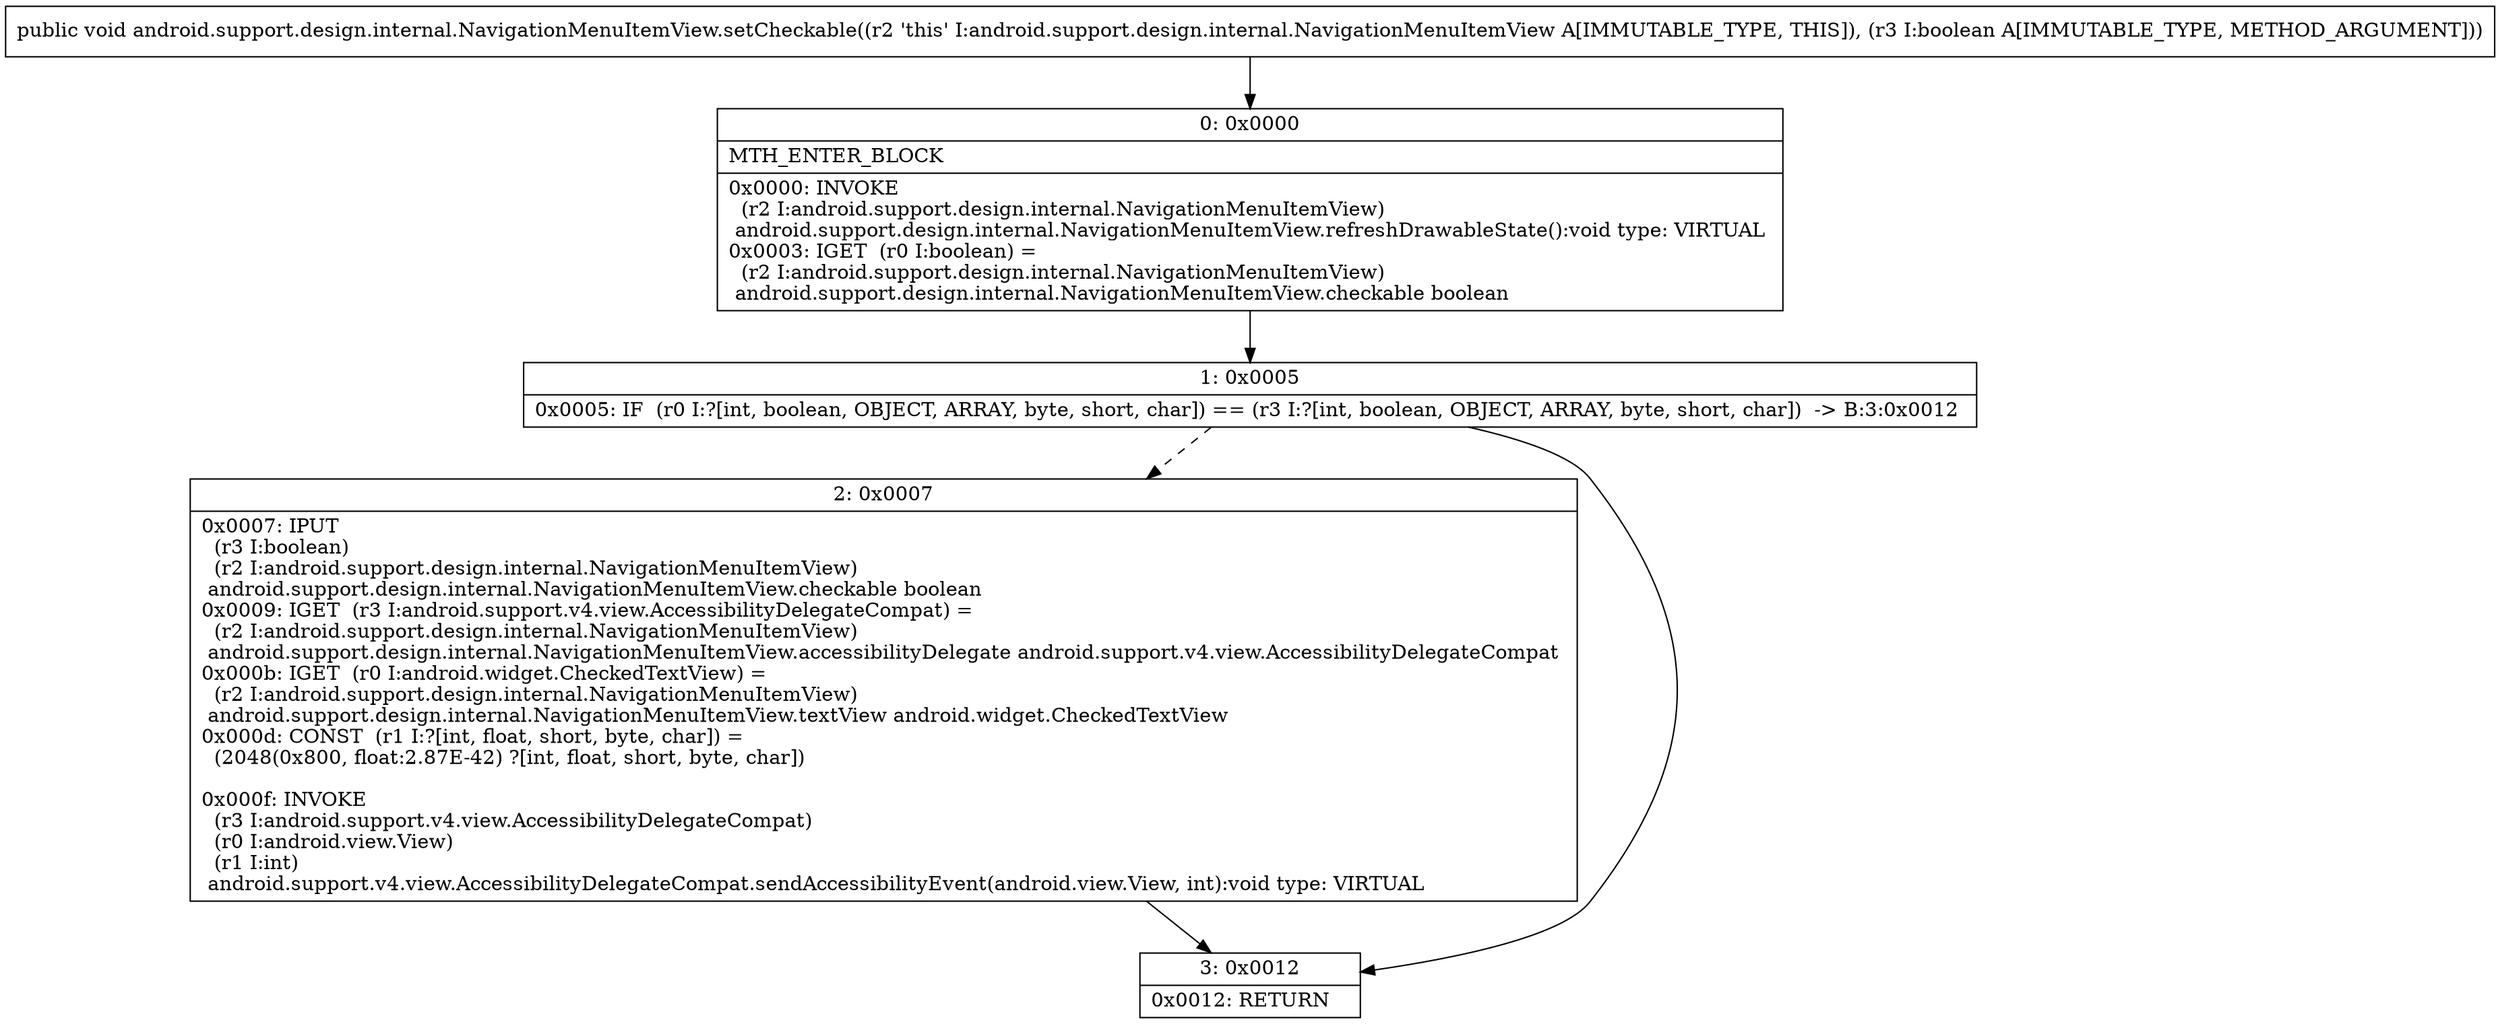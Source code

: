 digraph "CFG forandroid.support.design.internal.NavigationMenuItemView.setCheckable(Z)V" {
Node_0 [shape=record,label="{0\:\ 0x0000|MTH_ENTER_BLOCK\l|0x0000: INVOKE  \l  (r2 I:android.support.design.internal.NavigationMenuItemView)\l android.support.design.internal.NavigationMenuItemView.refreshDrawableState():void type: VIRTUAL \l0x0003: IGET  (r0 I:boolean) = \l  (r2 I:android.support.design.internal.NavigationMenuItemView)\l android.support.design.internal.NavigationMenuItemView.checkable boolean \l}"];
Node_1 [shape=record,label="{1\:\ 0x0005|0x0005: IF  (r0 I:?[int, boolean, OBJECT, ARRAY, byte, short, char]) == (r3 I:?[int, boolean, OBJECT, ARRAY, byte, short, char])  \-\> B:3:0x0012 \l}"];
Node_2 [shape=record,label="{2\:\ 0x0007|0x0007: IPUT  \l  (r3 I:boolean)\l  (r2 I:android.support.design.internal.NavigationMenuItemView)\l android.support.design.internal.NavigationMenuItemView.checkable boolean \l0x0009: IGET  (r3 I:android.support.v4.view.AccessibilityDelegateCompat) = \l  (r2 I:android.support.design.internal.NavigationMenuItemView)\l android.support.design.internal.NavigationMenuItemView.accessibilityDelegate android.support.v4.view.AccessibilityDelegateCompat \l0x000b: IGET  (r0 I:android.widget.CheckedTextView) = \l  (r2 I:android.support.design.internal.NavigationMenuItemView)\l android.support.design.internal.NavigationMenuItemView.textView android.widget.CheckedTextView \l0x000d: CONST  (r1 I:?[int, float, short, byte, char]) = \l  (2048(0x800, float:2.87E\-42) ?[int, float, short, byte, char])\l \l0x000f: INVOKE  \l  (r3 I:android.support.v4.view.AccessibilityDelegateCompat)\l  (r0 I:android.view.View)\l  (r1 I:int)\l android.support.v4.view.AccessibilityDelegateCompat.sendAccessibilityEvent(android.view.View, int):void type: VIRTUAL \l}"];
Node_3 [shape=record,label="{3\:\ 0x0012|0x0012: RETURN   \l}"];
MethodNode[shape=record,label="{public void android.support.design.internal.NavigationMenuItemView.setCheckable((r2 'this' I:android.support.design.internal.NavigationMenuItemView A[IMMUTABLE_TYPE, THIS]), (r3 I:boolean A[IMMUTABLE_TYPE, METHOD_ARGUMENT])) }"];
MethodNode -> Node_0;
Node_0 -> Node_1;
Node_1 -> Node_2[style=dashed];
Node_1 -> Node_3;
Node_2 -> Node_3;
}

